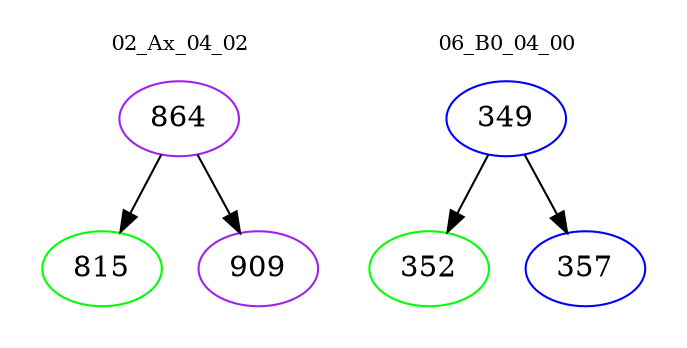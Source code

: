 digraph{
subgraph cluster_0 {
color = white
label = "02_Ax_04_02";
fontsize=10;
T0_864 [label="864", color="purple"]
T0_864 -> T0_815 [color="black"]
T0_815 [label="815", color="green"]
T0_864 -> T0_909 [color="black"]
T0_909 [label="909", color="purple"]
}
subgraph cluster_1 {
color = white
label = "06_B0_04_00";
fontsize=10;
T1_349 [label="349", color="blue"]
T1_349 -> T1_352 [color="black"]
T1_352 [label="352", color="green"]
T1_349 -> T1_357 [color="black"]
T1_357 [label="357", color="blue"]
}
}
